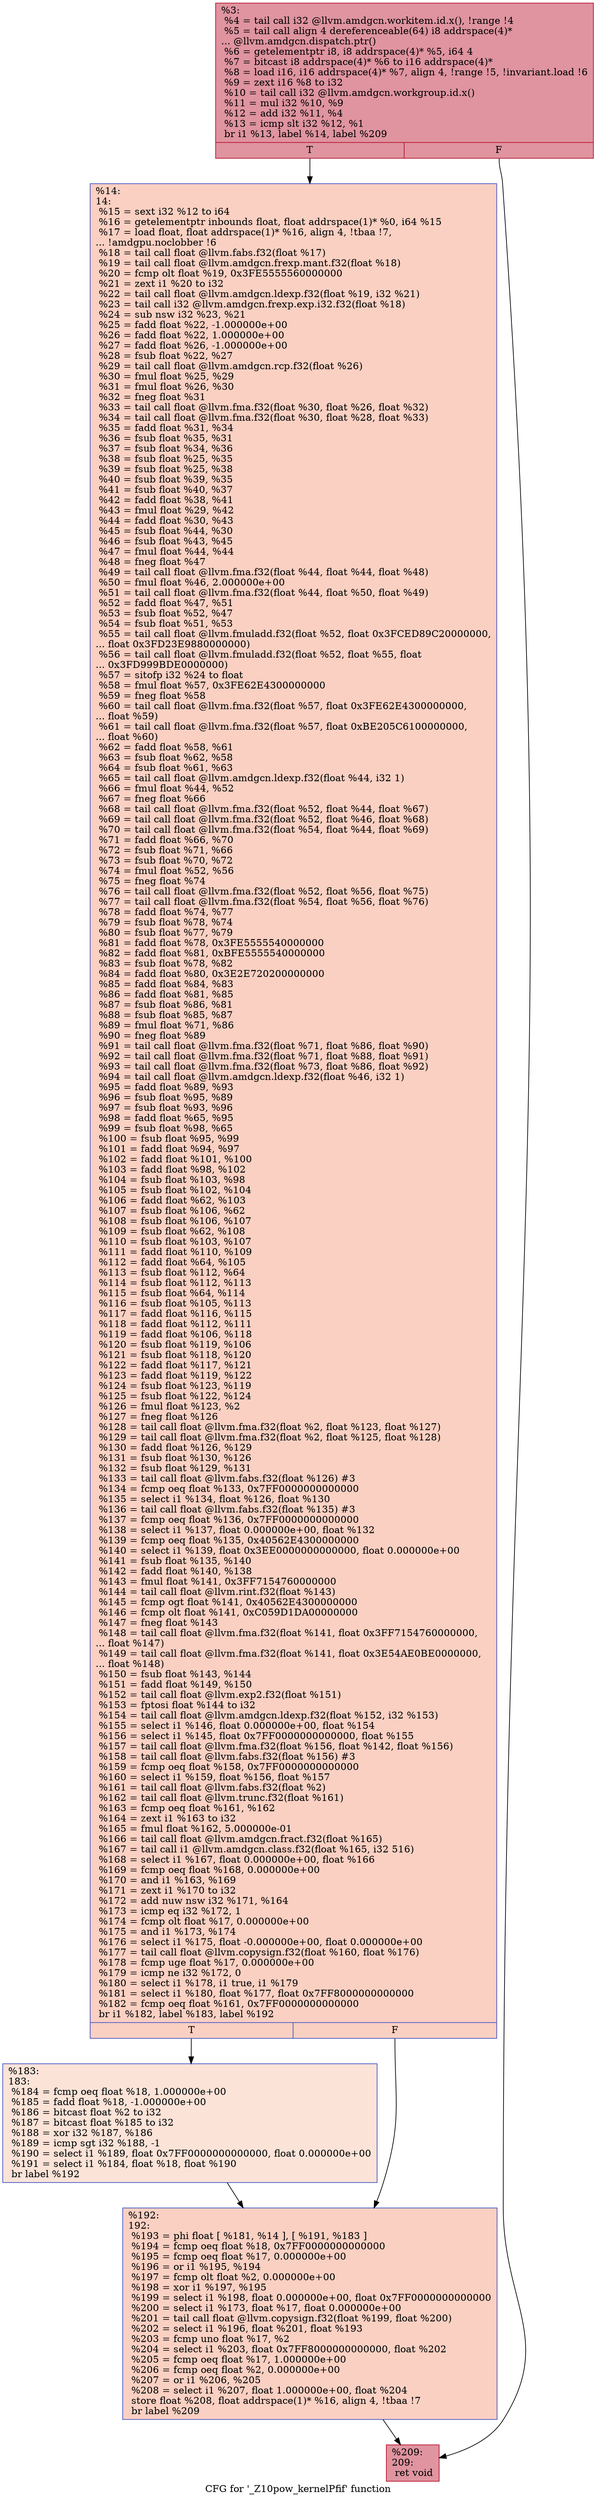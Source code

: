 digraph "CFG for '_Z10pow_kernelPfif' function" {
	label="CFG for '_Z10pow_kernelPfif' function";

	Node0x55b26f0 [shape=record,color="#b70d28ff", style=filled, fillcolor="#b70d2870",label="{%3:\l  %4 = tail call i32 @llvm.amdgcn.workitem.id.x(), !range !4\l  %5 = tail call align 4 dereferenceable(64) i8 addrspace(4)*\l... @llvm.amdgcn.dispatch.ptr()\l  %6 = getelementptr i8, i8 addrspace(4)* %5, i64 4\l  %7 = bitcast i8 addrspace(4)* %6 to i16 addrspace(4)*\l  %8 = load i16, i16 addrspace(4)* %7, align 4, !range !5, !invariant.load !6\l  %9 = zext i16 %8 to i32\l  %10 = tail call i32 @llvm.amdgcn.workgroup.id.x()\l  %11 = mul i32 %10, %9\l  %12 = add i32 %11, %4\l  %13 = icmp slt i32 %12, %1\l  br i1 %13, label %14, label %209\l|{<s0>T|<s1>F}}"];
	Node0x55b26f0:s0 -> Node0x55b4590;
	Node0x55b26f0:s1 -> Node0x55b4620;
	Node0x55b4590 [shape=record,color="#3d50c3ff", style=filled, fillcolor="#f3947570",label="{%14:\l14:                                               \l  %15 = sext i32 %12 to i64\l  %16 = getelementptr inbounds float, float addrspace(1)* %0, i64 %15\l  %17 = load float, float addrspace(1)* %16, align 4, !tbaa !7,\l... !amdgpu.noclobber !6\l  %18 = tail call float @llvm.fabs.f32(float %17)\l  %19 = tail call float @llvm.amdgcn.frexp.mant.f32(float %18)\l  %20 = fcmp olt float %19, 0x3FE5555560000000\l  %21 = zext i1 %20 to i32\l  %22 = tail call float @llvm.amdgcn.ldexp.f32(float %19, i32 %21)\l  %23 = tail call i32 @llvm.amdgcn.frexp.exp.i32.f32(float %18)\l  %24 = sub nsw i32 %23, %21\l  %25 = fadd float %22, -1.000000e+00\l  %26 = fadd float %22, 1.000000e+00\l  %27 = fadd float %26, -1.000000e+00\l  %28 = fsub float %22, %27\l  %29 = tail call float @llvm.amdgcn.rcp.f32(float %26)\l  %30 = fmul float %25, %29\l  %31 = fmul float %26, %30\l  %32 = fneg float %31\l  %33 = tail call float @llvm.fma.f32(float %30, float %26, float %32)\l  %34 = tail call float @llvm.fma.f32(float %30, float %28, float %33)\l  %35 = fadd float %31, %34\l  %36 = fsub float %35, %31\l  %37 = fsub float %34, %36\l  %38 = fsub float %25, %35\l  %39 = fsub float %25, %38\l  %40 = fsub float %39, %35\l  %41 = fsub float %40, %37\l  %42 = fadd float %38, %41\l  %43 = fmul float %29, %42\l  %44 = fadd float %30, %43\l  %45 = fsub float %44, %30\l  %46 = fsub float %43, %45\l  %47 = fmul float %44, %44\l  %48 = fneg float %47\l  %49 = tail call float @llvm.fma.f32(float %44, float %44, float %48)\l  %50 = fmul float %46, 2.000000e+00\l  %51 = tail call float @llvm.fma.f32(float %44, float %50, float %49)\l  %52 = fadd float %47, %51\l  %53 = fsub float %52, %47\l  %54 = fsub float %51, %53\l  %55 = tail call float @llvm.fmuladd.f32(float %52, float 0x3FCED89C20000000,\l... float 0x3FD23E9880000000)\l  %56 = tail call float @llvm.fmuladd.f32(float %52, float %55, float\l... 0x3FD999BDE0000000)\l  %57 = sitofp i32 %24 to float\l  %58 = fmul float %57, 0x3FE62E4300000000\l  %59 = fneg float %58\l  %60 = tail call float @llvm.fma.f32(float %57, float 0x3FE62E4300000000,\l... float %59)\l  %61 = tail call float @llvm.fma.f32(float %57, float 0xBE205C6100000000,\l... float %60)\l  %62 = fadd float %58, %61\l  %63 = fsub float %62, %58\l  %64 = fsub float %61, %63\l  %65 = tail call float @llvm.amdgcn.ldexp.f32(float %44, i32 1)\l  %66 = fmul float %44, %52\l  %67 = fneg float %66\l  %68 = tail call float @llvm.fma.f32(float %52, float %44, float %67)\l  %69 = tail call float @llvm.fma.f32(float %52, float %46, float %68)\l  %70 = tail call float @llvm.fma.f32(float %54, float %44, float %69)\l  %71 = fadd float %66, %70\l  %72 = fsub float %71, %66\l  %73 = fsub float %70, %72\l  %74 = fmul float %52, %56\l  %75 = fneg float %74\l  %76 = tail call float @llvm.fma.f32(float %52, float %56, float %75)\l  %77 = tail call float @llvm.fma.f32(float %54, float %56, float %76)\l  %78 = fadd float %74, %77\l  %79 = fsub float %78, %74\l  %80 = fsub float %77, %79\l  %81 = fadd float %78, 0x3FE5555540000000\l  %82 = fadd float %81, 0xBFE5555540000000\l  %83 = fsub float %78, %82\l  %84 = fadd float %80, 0x3E2E720200000000\l  %85 = fadd float %84, %83\l  %86 = fadd float %81, %85\l  %87 = fsub float %86, %81\l  %88 = fsub float %85, %87\l  %89 = fmul float %71, %86\l  %90 = fneg float %89\l  %91 = tail call float @llvm.fma.f32(float %71, float %86, float %90)\l  %92 = tail call float @llvm.fma.f32(float %71, float %88, float %91)\l  %93 = tail call float @llvm.fma.f32(float %73, float %86, float %92)\l  %94 = tail call float @llvm.amdgcn.ldexp.f32(float %46, i32 1)\l  %95 = fadd float %89, %93\l  %96 = fsub float %95, %89\l  %97 = fsub float %93, %96\l  %98 = fadd float %65, %95\l  %99 = fsub float %98, %65\l  %100 = fsub float %95, %99\l  %101 = fadd float %94, %97\l  %102 = fadd float %101, %100\l  %103 = fadd float %98, %102\l  %104 = fsub float %103, %98\l  %105 = fsub float %102, %104\l  %106 = fadd float %62, %103\l  %107 = fsub float %106, %62\l  %108 = fsub float %106, %107\l  %109 = fsub float %62, %108\l  %110 = fsub float %103, %107\l  %111 = fadd float %110, %109\l  %112 = fadd float %64, %105\l  %113 = fsub float %112, %64\l  %114 = fsub float %112, %113\l  %115 = fsub float %64, %114\l  %116 = fsub float %105, %113\l  %117 = fadd float %116, %115\l  %118 = fadd float %112, %111\l  %119 = fadd float %106, %118\l  %120 = fsub float %119, %106\l  %121 = fsub float %118, %120\l  %122 = fadd float %117, %121\l  %123 = fadd float %119, %122\l  %124 = fsub float %123, %119\l  %125 = fsub float %122, %124\l  %126 = fmul float %123, %2\l  %127 = fneg float %126\l  %128 = tail call float @llvm.fma.f32(float %2, float %123, float %127)\l  %129 = tail call float @llvm.fma.f32(float %2, float %125, float %128)\l  %130 = fadd float %126, %129\l  %131 = fsub float %130, %126\l  %132 = fsub float %129, %131\l  %133 = tail call float @llvm.fabs.f32(float %126) #3\l  %134 = fcmp oeq float %133, 0x7FF0000000000000\l  %135 = select i1 %134, float %126, float %130\l  %136 = tail call float @llvm.fabs.f32(float %135) #3\l  %137 = fcmp oeq float %136, 0x7FF0000000000000\l  %138 = select i1 %137, float 0.000000e+00, float %132\l  %139 = fcmp oeq float %135, 0x40562E4300000000\l  %140 = select i1 %139, float 0x3EE0000000000000, float 0.000000e+00\l  %141 = fsub float %135, %140\l  %142 = fadd float %140, %138\l  %143 = fmul float %141, 0x3FF7154760000000\l  %144 = tail call float @llvm.rint.f32(float %143)\l  %145 = fcmp ogt float %141, 0x40562E4300000000\l  %146 = fcmp olt float %141, 0xC059D1DA00000000\l  %147 = fneg float %143\l  %148 = tail call float @llvm.fma.f32(float %141, float 0x3FF7154760000000,\l... float %147)\l  %149 = tail call float @llvm.fma.f32(float %141, float 0x3E54AE0BE0000000,\l... float %148)\l  %150 = fsub float %143, %144\l  %151 = fadd float %149, %150\l  %152 = tail call float @llvm.exp2.f32(float %151)\l  %153 = fptosi float %144 to i32\l  %154 = tail call float @llvm.amdgcn.ldexp.f32(float %152, i32 %153)\l  %155 = select i1 %146, float 0.000000e+00, float %154\l  %156 = select i1 %145, float 0x7FF0000000000000, float %155\l  %157 = tail call float @llvm.fma.f32(float %156, float %142, float %156)\l  %158 = tail call float @llvm.fabs.f32(float %156) #3\l  %159 = fcmp oeq float %158, 0x7FF0000000000000\l  %160 = select i1 %159, float %156, float %157\l  %161 = tail call float @llvm.fabs.f32(float %2)\l  %162 = tail call float @llvm.trunc.f32(float %161)\l  %163 = fcmp oeq float %161, %162\l  %164 = zext i1 %163 to i32\l  %165 = fmul float %162, 5.000000e-01\l  %166 = tail call float @llvm.amdgcn.fract.f32(float %165)\l  %167 = tail call i1 @llvm.amdgcn.class.f32(float %165, i32 516)\l  %168 = select i1 %167, float 0.000000e+00, float %166\l  %169 = fcmp oeq float %168, 0.000000e+00\l  %170 = and i1 %163, %169\l  %171 = zext i1 %170 to i32\l  %172 = add nuw nsw i32 %171, %164\l  %173 = icmp eq i32 %172, 1\l  %174 = fcmp olt float %17, 0.000000e+00\l  %175 = and i1 %173, %174\l  %176 = select i1 %175, float -0.000000e+00, float 0.000000e+00\l  %177 = tail call float @llvm.copysign.f32(float %160, float %176)\l  %178 = fcmp uge float %17, 0.000000e+00\l  %179 = icmp ne i32 %172, 0\l  %180 = select i1 %178, i1 true, i1 %179\l  %181 = select i1 %180, float %177, float 0x7FF8000000000000\l  %182 = fcmp oeq float %161, 0x7FF0000000000000\l  br i1 %182, label %183, label %192\l|{<s0>T|<s1>F}}"];
	Node0x55b4590:s0 -> Node0x55be9d0;
	Node0x55b4590:s1 -> Node0x55bea60;
	Node0x55be9d0 [shape=record,color="#3d50c3ff", style=filled, fillcolor="#f6bfa670",label="{%183:\l183:                                              \l  %184 = fcmp oeq float %18, 1.000000e+00\l  %185 = fadd float %18, -1.000000e+00\l  %186 = bitcast float %2 to i32\l  %187 = bitcast float %185 to i32\l  %188 = xor i32 %187, %186\l  %189 = icmp sgt i32 %188, -1\l  %190 = select i1 %189, float 0x7FF0000000000000, float 0.000000e+00\l  %191 = select i1 %184, float %18, float %190\l  br label %192\l}"];
	Node0x55be9d0 -> Node0x55bea60;
	Node0x55bea60 [shape=record,color="#3d50c3ff", style=filled, fillcolor="#f3947570",label="{%192:\l192:                                              \l  %193 = phi float [ %181, %14 ], [ %191, %183 ]\l  %194 = fcmp oeq float %18, 0x7FF0000000000000\l  %195 = fcmp oeq float %17, 0.000000e+00\l  %196 = or i1 %195, %194\l  %197 = fcmp olt float %2, 0.000000e+00\l  %198 = xor i1 %197, %195\l  %199 = select i1 %198, float 0.000000e+00, float 0x7FF0000000000000\l  %200 = select i1 %173, float %17, float 0.000000e+00\l  %201 = tail call float @llvm.copysign.f32(float %199, float %200)\l  %202 = select i1 %196, float %201, float %193\l  %203 = fcmp uno float %17, %2\l  %204 = select i1 %203, float 0x7FF8000000000000, float %202\l  %205 = fcmp oeq float %17, 1.000000e+00\l  %206 = fcmp oeq float %2, 0.000000e+00\l  %207 = or i1 %206, %205\l  %208 = select i1 %207, float 1.000000e+00, float %204\l  store float %208, float addrspace(1)* %16, align 4, !tbaa !7\l  br label %209\l}"];
	Node0x55bea60 -> Node0x55b4620;
	Node0x55b4620 [shape=record,color="#b70d28ff", style=filled, fillcolor="#b70d2870",label="{%209:\l209:                                              \l  ret void\l}"];
}
